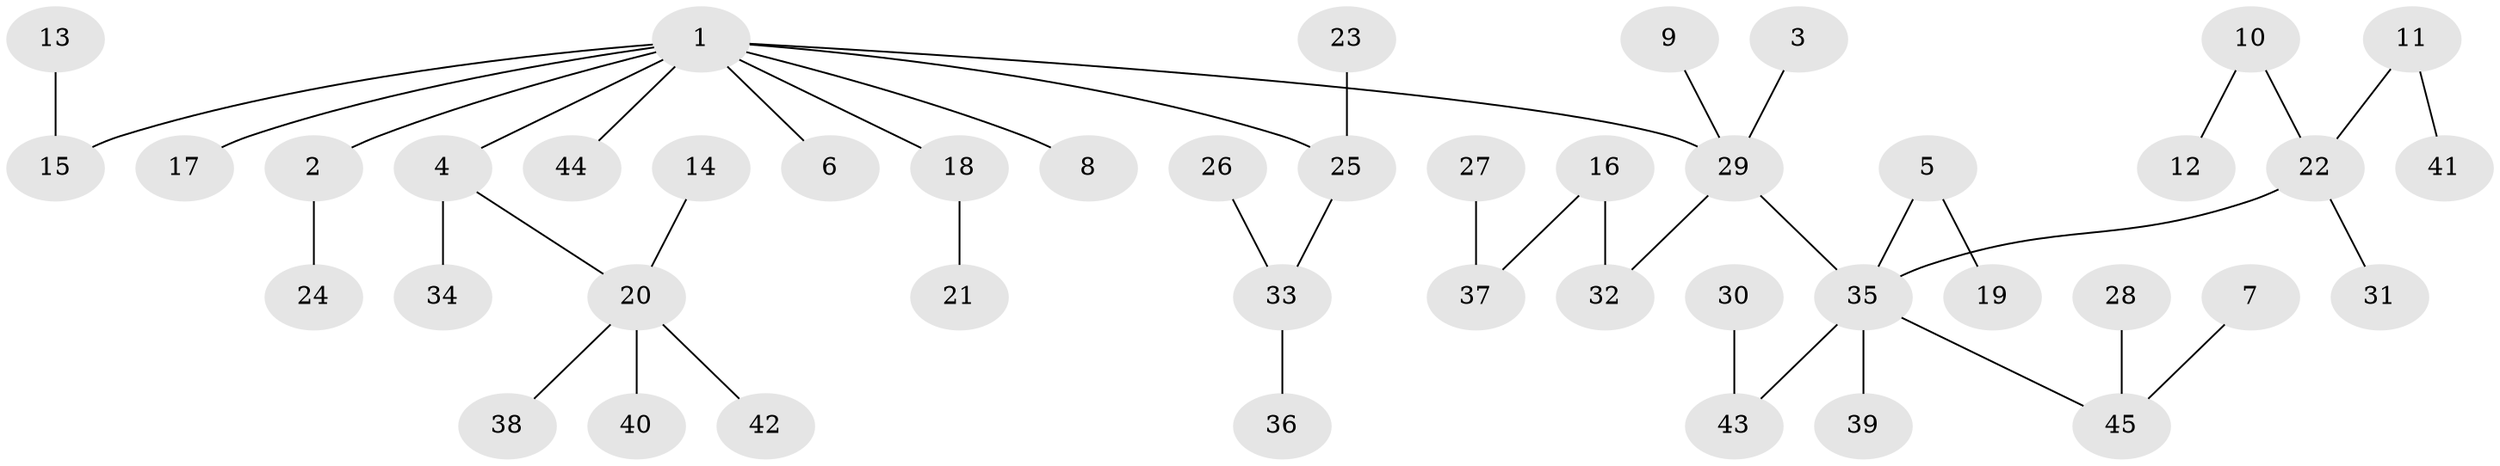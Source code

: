 // original degree distribution, {7: 0.011235955056179775, 5: 0.011235955056179775, 4: 0.0449438202247191, 2: 0.2696629213483146, 6: 0.033707865168539325, 3: 0.14606741573033707, 1: 0.48314606741573035}
// Generated by graph-tools (version 1.1) at 2025/50/03/09/25 03:50:24]
// undirected, 45 vertices, 44 edges
graph export_dot {
graph [start="1"]
  node [color=gray90,style=filled];
  1;
  2;
  3;
  4;
  5;
  6;
  7;
  8;
  9;
  10;
  11;
  12;
  13;
  14;
  15;
  16;
  17;
  18;
  19;
  20;
  21;
  22;
  23;
  24;
  25;
  26;
  27;
  28;
  29;
  30;
  31;
  32;
  33;
  34;
  35;
  36;
  37;
  38;
  39;
  40;
  41;
  42;
  43;
  44;
  45;
  1 -- 2 [weight=1.0];
  1 -- 4 [weight=1.0];
  1 -- 6 [weight=1.0];
  1 -- 8 [weight=1.0];
  1 -- 15 [weight=1.0];
  1 -- 17 [weight=1.0];
  1 -- 18 [weight=1.0];
  1 -- 25 [weight=1.0];
  1 -- 29 [weight=1.0];
  1 -- 44 [weight=1.0];
  2 -- 24 [weight=1.0];
  3 -- 29 [weight=1.0];
  4 -- 20 [weight=1.0];
  4 -- 34 [weight=1.0];
  5 -- 19 [weight=1.0];
  5 -- 35 [weight=1.0];
  7 -- 45 [weight=1.0];
  9 -- 29 [weight=1.0];
  10 -- 12 [weight=1.0];
  10 -- 22 [weight=1.0];
  11 -- 22 [weight=1.0];
  11 -- 41 [weight=1.0];
  13 -- 15 [weight=1.0];
  14 -- 20 [weight=1.0];
  16 -- 32 [weight=1.0];
  16 -- 37 [weight=1.0];
  18 -- 21 [weight=1.0];
  20 -- 38 [weight=1.0];
  20 -- 40 [weight=1.0];
  20 -- 42 [weight=1.0];
  22 -- 31 [weight=1.0];
  22 -- 35 [weight=1.0];
  23 -- 25 [weight=1.0];
  25 -- 33 [weight=1.0];
  26 -- 33 [weight=1.0];
  27 -- 37 [weight=1.0];
  28 -- 45 [weight=1.0];
  29 -- 32 [weight=1.0];
  29 -- 35 [weight=1.0];
  30 -- 43 [weight=1.0];
  33 -- 36 [weight=1.0];
  35 -- 39 [weight=1.0];
  35 -- 43 [weight=1.0];
  35 -- 45 [weight=1.0];
}
